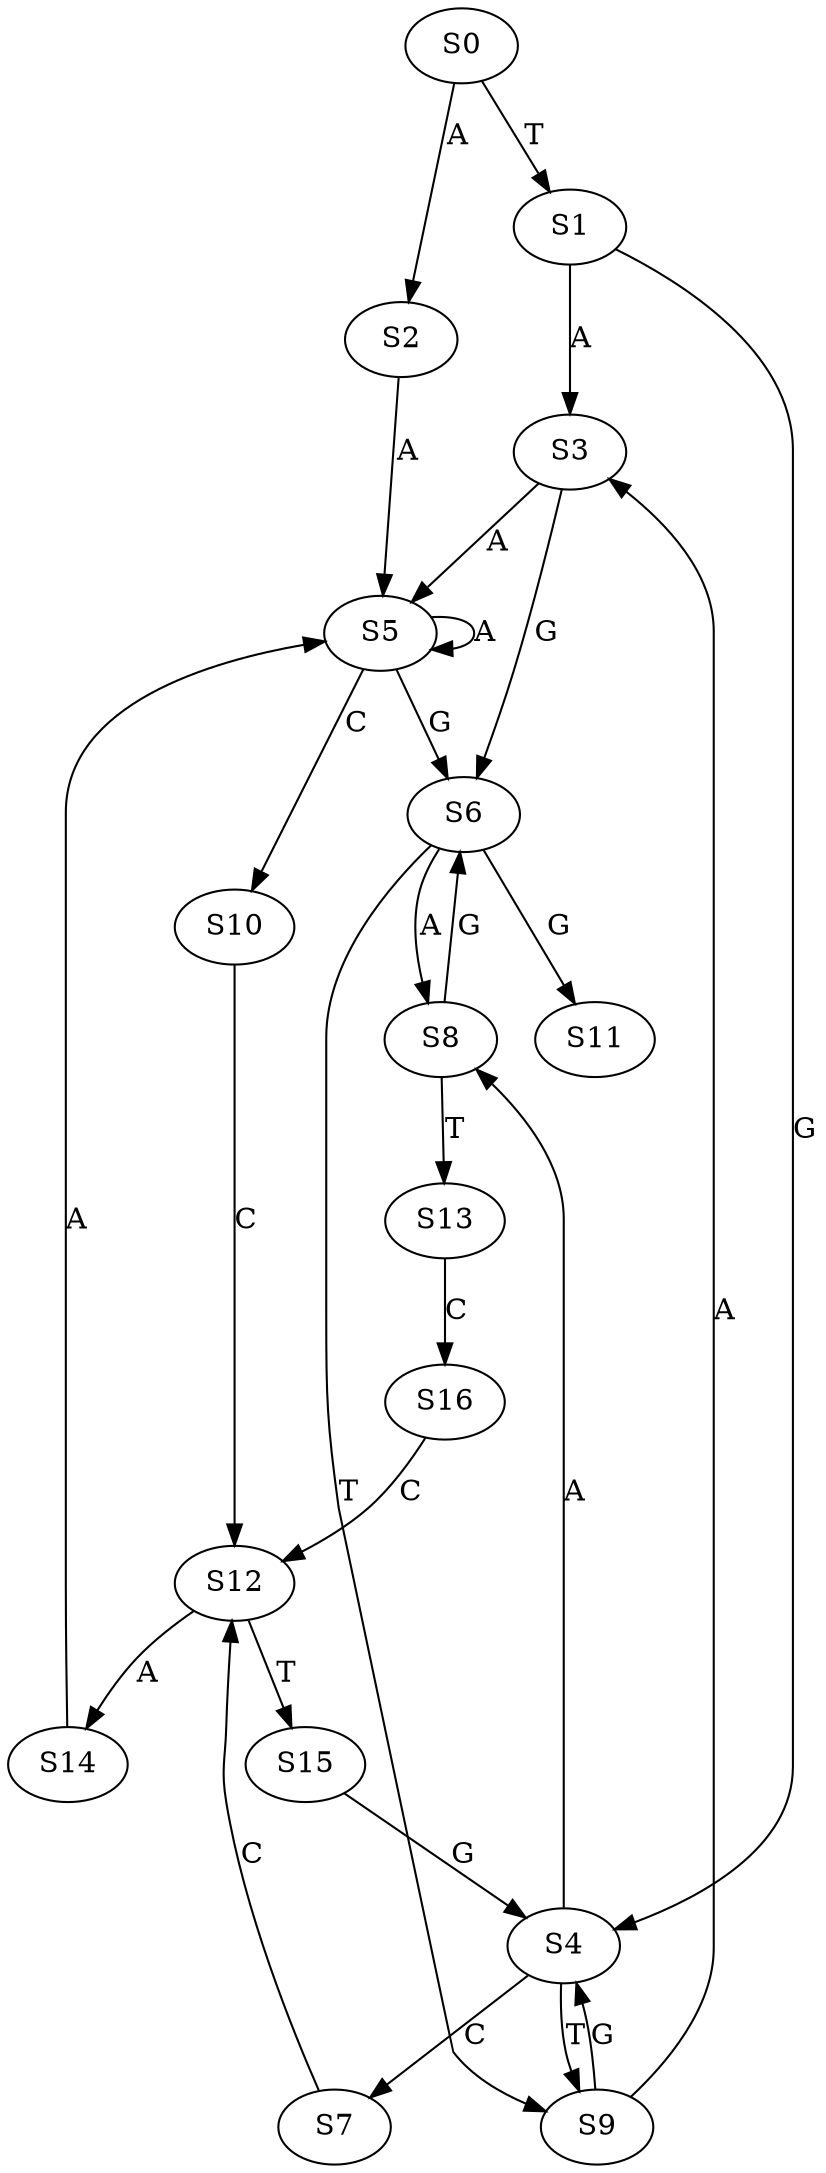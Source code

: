 strict digraph  {
	S0 -> S1 [ label = T ];
	S0 -> S2 [ label = A ];
	S1 -> S3 [ label = A ];
	S1 -> S4 [ label = G ];
	S2 -> S5 [ label = A ];
	S3 -> S6 [ label = G ];
	S3 -> S5 [ label = A ];
	S4 -> S7 [ label = C ];
	S4 -> S8 [ label = A ];
	S4 -> S9 [ label = T ];
	S5 -> S6 [ label = G ];
	S5 -> S5 [ label = A ];
	S5 -> S10 [ label = C ];
	S6 -> S9 [ label = T ];
	S6 -> S11 [ label = G ];
	S6 -> S8 [ label = A ];
	S7 -> S12 [ label = C ];
	S8 -> S13 [ label = T ];
	S8 -> S6 [ label = G ];
	S9 -> S4 [ label = G ];
	S9 -> S3 [ label = A ];
	S10 -> S12 [ label = C ];
	S12 -> S14 [ label = A ];
	S12 -> S15 [ label = T ];
	S13 -> S16 [ label = C ];
	S14 -> S5 [ label = A ];
	S15 -> S4 [ label = G ];
	S16 -> S12 [ label = C ];
}

